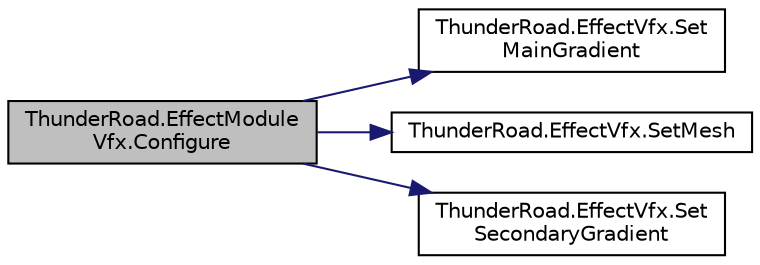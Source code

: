 digraph "ThunderRoad.EffectModuleVfx.Configure"
{
 // LATEX_PDF_SIZE
  edge [fontname="Helvetica",fontsize="10",labelfontname="Helvetica",labelfontsize="10"];
  node [fontname="Helvetica",fontsize="10",shape=record];
  rankdir="LR";
  Node1 [label="ThunderRoad.EffectModule\lVfx.Configure",height=0.2,width=0.4,color="black", fillcolor="grey75", style="filled", fontcolor="black",tooltip="Configures the specified effect VFX."];
  Node1 -> Node2 [color="midnightblue",fontsize="10",style="solid",fontname="Helvetica"];
  Node2 [label="ThunderRoad.EffectVfx.Set\lMainGradient",height=0.2,width=0.4,color="black", fillcolor="white", style="filled",URL="$class_thunder_road_1_1_effect_vfx.html#ab47a71a0c60d689e2d2d9181d21cc07f",tooltip="Sets the main gradient."];
  Node1 -> Node3 [color="midnightblue",fontsize="10",style="solid",fontname="Helvetica"];
  Node3 [label="ThunderRoad.EffectVfx.SetMesh",height=0.2,width=0.4,color="black", fillcolor="white", style="filled",URL="$class_thunder_road_1_1_effect_vfx.html#a8d8fad6ed636d041b4a890ea1333804f",tooltip="Sets the mesh."];
  Node1 -> Node4 [color="midnightblue",fontsize="10",style="solid",fontname="Helvetica"];
  Node4 [label="ThunderRoad.EffectVfx.Set\lSecondaryGradient",height=0.2,width=0.4,color="black", fillcolor="white", style="filled",URL="$class_thunder_road_1_1_effect_vfx.html#a9de733c08e25828db81bfa1b05a95f61",tooltip="Sets the secondary gradient."];
}
